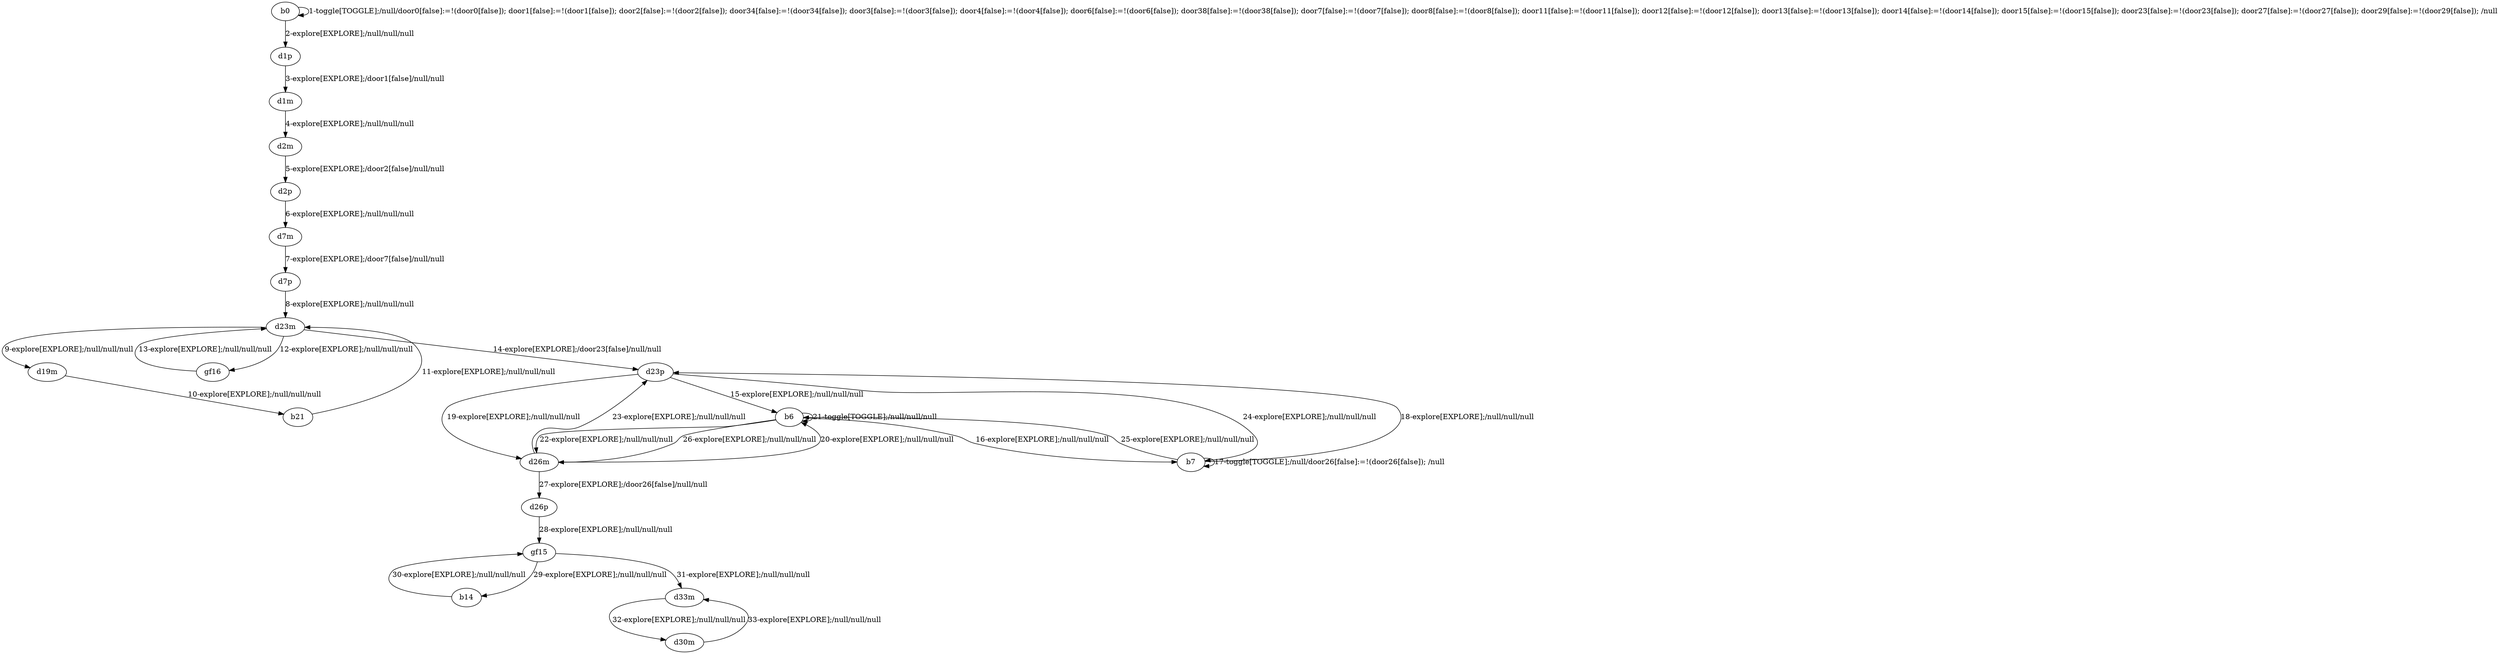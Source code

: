 # Total number of goals covered by this test: 1
# d23p --> b7

digraph g {
"b0" -> "b0" [label = "1-toggle[TOGGLE];/null/door0[false]:=!(door0[false]); door1[false]:=!(door1[false]); door2[false]:=!(door2[false]); door34[false]:=!(door34[false]); door3[false]:=!(door3[false]); door4[false]:=!(door4[false]); door6[false]:=!(door6[false]); door38[false]:=!(door38[false]); door7[false]:=!(door7[false]); door8[false]:=!(door8[false]); door11[false]:=!(door11[false]); door12[false]:=!(door12[false]); door13[false]:=!(door13[false]); door14[false]:=!(door14[false]); door15[false]:=!(door15[false]); door23[false]:=!(door23[false]); door27[false]:=!(door27[false]); door29[false]:=!(door29[false]); /null"];
"b0" -> "d1p" [label = "2-explore[EXPLORE];/null/null/null"];
"d1p" -> "d1m" [label = "3-explore[EXPLORE];/door1[false]/null/null"];
"d1m" -> "d2m" [label = "4-explore[EXPLORE];/null/null/null"];
"d2m" -> "d2p" [label = "5-explore[EXPLORE];/door2[false]/null/null"];
"d2p" -> "d7m" [label = "6-explore[EXPLORE];/null/null/null"];
"d7m" -> "d7p" [label = "7-explore[EXPLORE];/door7[false]/null/null"];
"d7p" -> "d23m" [label = "8-explore[EXPLORE];/null/null/null"];
"d23m" -> "d19m" [label = "9-explore[EXPLORE];/null/null/null"];
"d19m" -> "b21" [label = "10-explore[EXPLORE];/null/null/null"];
"b21" -> "d23m" [label = "11-explore[EXPLORE];/null/null/null"];
"d23m" -> "gf16" [label = "12-explore[EXPLORE];/null/null/null"];
"gf16" -> "d23m" [label = "13-explore[EXPLORE];/null/null/null"];
"d23m" -> "d23p" [label = "14-explore[EXPLORE];/door23[false]/null/null"];
"d23p" -> "b6" [label = "15-explore[EXPLORE];/null/null/null"];
"b6" -> "b7" [label = "16-explore[EXPLORE];/null/null/null"];
"b7" -> "b7" [label = "17-toggle[TOGGLE];/null/door26[false]:=!(door26[false]); /null"];
"b7" -> "d23p" [label = "18-explore[EXPLORE];/null/null/null"];
"d23p" -> "d26m" [label = "19-explore[EXPLORE];/null/null/null"];
"d26m" -> "b6" [label = "20-explore[EXPLORE];/null/null/null"];
"b6" -> "b6" [label = "21-toggle[TOGGLE];/null/null/null"];
"b6" -> "d26m" [label = "22-explore[EXPLORE];/null/null/null"];
"d26m" -> "d23p" [label = "23-explore[EXPLORE];/null/null/null"];
"d23p" -> "b7" [label = "24-explore[EXPLORE];/null/null/null"];
"b7" -> "b6" [label = "25-explore[EXPLORE];/null/null/null"];
"b6" -> "d26m" [label = "26-explore[EXPLORE];/null/null/null"];
"d26m" -> "d26p" [label = "27-explore[EXPLORE];/door26[false]/null/null"];
"d26p" -> "gf15" [label = "28-explore[EXPLORE];/null/null/null"];
"gf15" -> "b14" [label = "29-explore[EXPLORE];/null/null/null"];
"b14" -> "gf15" [label = "30-explore[EXPLORE];/null/null/null"];
"gf15" -> "d33m" [label = "31-explore[EXPLORE];/null/null/null"];
"d33m" -> "d30m" [label = "32-explore[EXPLORE];/null/null/null"];
"d30m" -> "d33m" [label = "33-explore[EXPLORE];/null/null/null"];
}